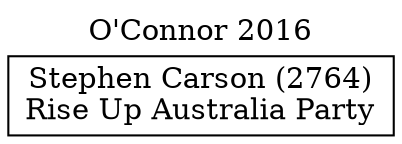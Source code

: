 // House preference flow
digraph "Stephen Carson (2764)_O'Connor_2016" {
	graph [label="O'Connor 2016" labelloc=t mclimit=10]
	node [shape=box]
	"Stephen Carson (2764)" [label="Stephen Carson (2764)
Rise Up Australia Party"]
}
